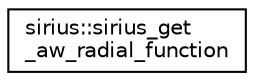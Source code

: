 digraph "Graphical Class Hierarchy"
{
 // INTERACTIVE_SVG=YES
  edge [fontname="Helvetica",fontsize="10",labelfontname="Helvetica",labelfontsize="10"];
  node [fontname="Helvetica",fontsize="10",shape=record];
  rankdir="LR";
  Node1 [label="sirius::sirius_get\l_aw_radial_function",height=0.2,width=0.4,color="black", fillcolor="white", style="filled",URL="$interfacesirius_1_1sirius__get__aw__radial__function.html"];
}
